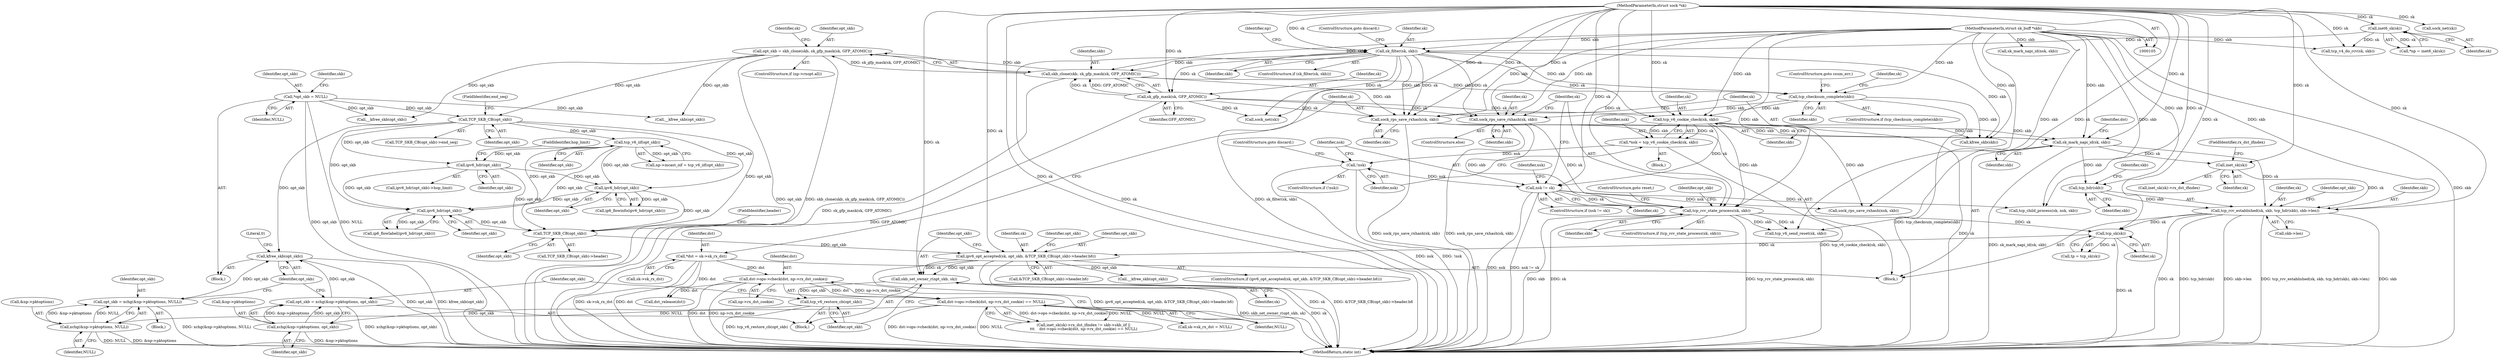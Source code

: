 digraph "1_linux_ac6e780070e30e4c35bd395acfe9191e6268bdd3_0@API" {
"1000432" [label="(Call,kfree_skb(opt_skb))"];
"1000298" [label="(Call,TCP_SKB_CB(opt_skb))"];
"1000116" [label="(Call,*opt_skb = NULL)"];
"1000141" [label="(Call,opt_skb = skb_clone(skb, sk_gfp_mask(sk, GFP_ATOMIC)))"];
"1000143" [label="(Call,skb_clone(skb, sk_gfp_mask(sk, GFP_ATOMIC)))"];
"1000131" [label="(Call,sk_filter(sk, skb))"];
"1000112" [label="(Call,inet6_sk(sk))"];
"1000106" [label="(MethodParameterIn,struct sock *sk)"];
"1000107" [label="(MethodParameterIn,struct sk_buff *skb)"];
"1000145" [label="(Call,sk_gfp_mask(sk, GFP_ATOMIC))"];
"1000424" [label="(Call,opt_skb = xchg(&np->pktoptions, NULL))"];
"1000426" [label="(Call,xchg(&np->pktoptions, NULL))"];
"1000180" [label="(Call,dst->ops->check(dst, np->rx_dst_cookie) == NULL)"];
"1000181" [label="(Call,dst->ops->check(dst, np->rx_dst_cookie))"];
"1000156" [label="(Call,*dst = sk->sk_rx_dst)"];
"1000412" [label="(Call,opt_skb = xchg(&np->pktoptions, opt_skb))"];
"1000414" [label="(Call,xchg(&np->pktoptions, opt_skb))"];
"1000410" [label="(Call,tcp_v6_restore_cb(opt_skb))"];
"1000407" [label="(Call,skb_set_owner_r(opt_skb, sk))"];
"1000396" [label="(Call,ipv6_opt_accepted(sk, opt_skb, &TCP_SKB_CB(opt_skb)->header.h6))"];
"1000292" [label="(Call,tcp_sk(sk))"];
"1000257" [label="(Call,tcp_rcv_state_process(sk, skb))"];
"1000253" [label="(Call,sock_rps_save_rxhash(sk, skb))"];
"1000209" [label="(Call,tcp_checksum_complete(skb))"];
"1000230" [label="(Call,nsk != sk)"];
"1000226" [label="(Call,!nsk)"];
"1000220" [label="(Call,*nsk = tcp_v6_cookie_check(sk, skb))"];
"1000222" [label="(Call,tcp_v6_cookie_check(sk, skb))"];
"1000195" [label="(Call,tcp_rcv_established(sk, skb, tcp_hdr(skb), skb->len))"];
"1000164" [label="(Call,sk_mark_napi_id(sk, skb))"];
"1000161" [label="(Call,sock_rps_save_rxhash(sk, skb))"];
"1000174" [label="(Call,inet_sk(sk))"];
"1000198" [label="(Call,tcp_hdr(skb))"];
"1000402" [label="(Call,TCP_SKB_CB(opt_skb))"];
"1000382" [label="(Call,ipv6_hdr(opt_skb))"];
"1000335" [label="(Call,tcp_v6_iif(opt_skb))"];
"1000358" [label="(Call,ipv6_hdr(opt_skb))"];
"1000393" [label="(Call,ipv6_hdr(opt_skb))"];
"1000396" [label="(Call,ipv6_opt_accepted(sk, opt_skb, &TCP_SKB_CB(opt_skb)->header.h6))"];
"1000404" [label="(FieldIdentifier,header)"];
"1000281" [label="(Call,sock_net(sk))"];
"1000175" [label="(Identifier,sk)"];
"1000381" [label="(Call,ip6_flowinfo(ipv6_hdr(opt_skb)))"];
"1000195" [label="(Call,tcp_rcv_established(sk, skb, tcp_hdr(skb), skb->len))"];
"1000228" [label="(ControlStructure,goto discard;)"];
"1000180" [label="(Call,dst->ops->check(dst, np->rx_dst_cookie) == NULL)"];
"1000142" [label="(Identifier,opt_skb)"];
"1000409" [label="(Identifier,sk)"];
"1000235" [label="(Identifier,nsk)"];
"1000267" [label="(Call,tcp_v6_send_reset(sk, skb))"];
"1000300" [label="(FieldIdentifier,end_seq)"];
"1000422" [label="(Call,__kfree_skb(opt_skb))"];
"1000258" [label="(Identifier,sk)"];
"1000411" [label="(Identifier,opt_skb)"];
"1000257" [label="(Call,tcp_rcv_state_process(sk, skb))"];
"1000106" [label="(MethodParameterIn,struct sock *sk)"];
"1000331" [label="(Call,np->mcast_oif = tcp_v6_iif(opt_skb))"];
"1000112" [label="(Call,inet6_sk(sk))"];
"1000198" [label="(Call,tcp_hdr(skb))"];
"1000297" [label="(Call,TCP_SKB_CB(opt_skb)->end_seq)"];
"1000394" [label="(Identifier,opt_skb)"];
"1000413" [label="(Identifier,opt_skb)"];
"1000145" [label="(Call,sk_gfp_mask(sk, GFP_ATOMIC))"];
"1000427" [label="(Call,&np->pktoptions)"];
"1000241" [label="(Call,tcp_child_process(sk, nsk, skb))"];
"1000393" [label="(Call,ipv6_hdr(opt_skb))"];
"1000392" [label="(Call,ip6_flowlabel(ipv6_hdr(opt_skb)))"];
"1000166" [label="(Identifier,skb)"];
"1000335" [label="(Call,tcp_v6_iif(opt_skb))"];
"1000181" [label="(Call,dst->ops->check(dst, np->rx_dst_cookie))"];
"1000182" [label="(Identifier,dst)"];
"1000210" [label="(Identifier,skb)"];
"1000424" [label="(Call,opt_skb = xchg(&np->pktoptions, NULL))"];
"1000226" [label="(Call,!nsk)"];
"1000259" [label="(Identifier,skb)"];
"1000141" [label="(Call,opt_skb = skb_clone(skb, sk_gfp_mask(sk, GFP_ATOMIC)))"];
"1000162" [label="(Identifier,sk)"];
"1000183" [label="(Call,np->rx_dst_cookie)"];
"1000156" [label="(Call,*dst = sk->sk_rx_dst)"];
"1000108" [label="(Block,)"];
"1000408" [label="(Identifier,opt_skb)"];
"1000163" [label="(Identifier,skb)"];
"1000118" [label="(Identifier,NULL)"];
"1000135" [label="(ControlStructure,if (np->rxopt.all))"];
"1000176" [label="(FieldIdentifier,rx_dst_ifindex)"];
"1000147" [label="(Identifier,GFP_ATOMIC)"];
"1000232" [label="(Identifier,sk)"];
"1000209" [label="(Call,tcp_checksum_complete(skb))"];
"1000275" [label="(Call,kfree_skb(skb))"];
"1000222" [label="(Call,tcp_v6_cookie_check(sk, skb))"];
"1000415" [label="(Call,&np->pktoptions)"];
"1000260" [label="(ControlStructure,goto reset;)"];
"1000229" [label="(ControlStructure,if (nsk != sk))"];
"1000252" [label="(ControlStructure,else)"];
"1000134" [label="(ControlStructure,goto discard;)"];
"1000298" [label="(Call,TCP_SKB_CB(opt_skb))"];
"1000220" [label="(Call,*nsk = tcp_v6_cookie_check(sk, skb))"];
"1000431" [label="(Identifier,NULL)"];
"1000199" [label="(Identifier,skb)"];
"1000132" [label="(Identifier,sk)"];
"1000158" [label="(Call,sk->sk_rx_dst)"];
"1000116" [label="(Call,*opt_skb = NULL)"];
"1000204" [label="(Identifier,opt_skb)"];
"1000285" [label="(Call,sock_net(sk))"];
"1000234" [label="(Call,sock_rps_save_rxhash(nsk, skb))"];
"1000171" [label="(Call,inet_sk(sk)->rx_dst_ifindex != skb->skb_iif ||\n\t\t\t    dst->ops->check(dst, np->rx_dst_cookie) == NULL)"];
"1000256" [label="(ControlStructure,if (tcp_rcv_state_process(sk, skb)))"];
"1000188" [label="(Call,dst_release(dst))"];
"1000293" [label="(Identifier,sk)"];
"1000255" [label="(Identifier,skb)"];
"1000143" [label="(Call,skb_clone(skb, sk_gfp_mask(sk, GFP_ATOMIC)))"];
"1000432" [label="(Call,kfree_skb(opt_skb))"];
"1000262" [label="(Identifier,opt_skb)"];
"1000426" [label="(Call,xchg(&np->pktoptions, NULL))"];
"1000336" [label="(Identifier,opt_skb)"];
"1000154" [label="(Block,)"];
"1000117" [label="(Identifier,opt_skb)"];
"1000138" [label="(Identifier,np)"];
"1000237" [label="(Call,sk_mark_napi_id(nsk, skb))"];
"1000110" [label="(Call,*np = inet6_sk(sk))"];
"1000412" [label="(Call,opt_skb = xchg(&np->pktoptions, opt_skb))"];
"1000173" [label="(Call,inet_sk(sk)->rx_dst_ifindex)"];
"1000253" [label="(Call,sock_rps_save_rxhash(sk, skb))"];
"1000395" [label="(ControlStructure,if (ipv6_opt_accepted(sk, opt_skb, &TCP_SKB_CB(opt_skb)->header.h6)))"];
"1000223" [label="(Identifier,sk)"];
"1000151" [label="(Identifier,sk)"];
"1000113" [label="(Identifier,sk)"];
"1000421" [label="(Block,)"];
"1000164" [label="(Call,sk_mark_napi_id(sk, skb))"];
"1000254" [label="(Identifier,sk)"];
"1000397" [label="(Identifier,sk)"];
"1000383" [label="(Identifier,opt_skb)"];
"1000357" [label="(Call,ipv6_hdr(opt_skb)->hop_limit)"];
"1000165" [label="(Identifier,sk)"];
"1000382" [label="(Call,ipv6_hdr(opt_skb))"];
"1000107" [label="(MethodParameterIn,struct sk_buff *skb)"];
"1000211" [label="(ControlStructure,goto csum_err;)"];
"1000425" [label="(Identifier,opt_skb)"];
"1000407" [label="(Call,skb_set_owner_r(opt_skb, sk))"];
"1000197" [label="(Identifier,skb)"];
"1000122" [label="(Identifier,skb)"];
"1000414" [label="(Call,xchg(&np->pktoptions, opt_skb))"];
"1000433" [label="(Identifier,opt_skb)"];
"1000196" [label="(Identifier,sk)"];
"1000225" [label="(ControlStructure,if (!nsk))"];
"1000231" [label="(Identifier,nsk)"];
"1000248" [label="(Call,__kfree_skb(opt_skb))"];
"1000360" [label="(FieldIdentifier,hop_limit)"];
"1000127" [label="(Call,tcp_v4_do_rcv(sk, skb))"];
"1000403" [label="(Identifier,opt_skb)"];
"1000146" [label="(Identifier,sk)"];
"1000299" [label="(Identifier,opt_skb)"];
"1000190" [label="(Call,sk->sk_rx_dst = NULL)"];
"1000399" [label="(Call,&TCP_SKB_CB(opt_skb)->header.h6)"];
"1000144" [label="(Identifier,skb)"];
"1000157" [label="(Identifier,dst)"];
"1000200" [label="(Call,skb->len)"];
"1000168" [label="(Identifier,dst)"];
"1000273" [label="(Call,__kfree_skb(opt_skb))"];
"1000227" [label="(Identifier,nsk)"];
"1000436" [label="(MethodReturn,static int)"];
"1000186" [label="(Identifier,NULL)"];
"1000161" [label="(Call,sock_rps_save_rxhash(sk, skb))"];
"1000359" [label="(Identifier,opt_skb)"];
"1000174" [label="(Call,inet_sk(sk))"];
"1000406" [label="(Block,)"];
"1000131" [label="(Call,sk_filter(sk, skb))"];
"1000290" [label="(Call,tp = tcp_sk(sk))"];
"1000133" [label="(Identifier,skb)"];
"1000230" [label="(Call,nsk != sk)"];
"1000221" [label="(Identifier,nsk)"];
"1000401" [label="(Call,TCP_SKB_CB(opt_skb)->header)"];
"1000423" [label="(Identifier,opt_skb)"];
"1000292" [label="(Call,tcp_sk(sk))"];
"1000398" [label="(Identifier,opt_skb)"];
"1000201" [label="(Identifier,skb)"];
"1000419" [label="(Identifier,opt_skb)"];
"1000224" [label="(Identifier,skb)"];
"1000410" [label="(Call,tcp_v6_restore_cb(opt_skb))"];
"1000130" [label="(ControlStructure,if (sk_filter(sk, skb)))"];
"1000402" [label="(Call,TCP_SKB_CB(opt_skb))"];
"1000208" [label="(ControlStructure,if (tcp_checksum_complete(skb)))"];
"1000435" [label="(Literal,0)"];
"1000218" [label="(Block,)"];
"1000358" [label="(Call,ipv6_hdr(opt_skb))"];
"1000215" [label="(Identifier,sk)"];
"1000432" -> "1000108"  [label="AST: "];
"1000432" -> "1000433"  [label="CFG: "];
"1000433" -> "1000432"  [label="AST: "];
"1000435" -> "1000432"  [label="CFG: "];
"1000432" -> "1000436"  [label="DDG: kfree_skb(opt_skb)"];
"1000432" -> "1000436"  [label="DDG: opt_skb"];
"1000298" -> "1000432"  [label="DDG: opt_skb"];
"1000424" -> "1000432"  [label="DDG: opt_skb"];
"1000412" -> "1000432"  [label="DDG: opt_skb"];
"1000298" -> "1000297"  [label="AST: "];
"1000298" -> "1000299"  [label="CFG: "];
"1000299" -> "1000298"  [label="AST: "];
"1000300" -> "1000298"  [label="CFG: "];
"1000116" -> "1000298"  [label="DDG: opt_skb"];
"1000141" -> "1000298"  [label="DDG: opt_skb"];
"1000298" -> "1000335"  [label="DDG: opt_skb"];
"1000298" -> "1000358"  [label="DDG: opt_skb"];
"1000298" -> "1000382"  [label="DDG: opt_skb"];
"1000298" -> "1000393"  [label="DDG: opt_skb"];
"1000298" -> "1000402"  [label="DDG: opt_skb"];
"1000116" -> "1000108"  [label="AST: "];
"1000116" -> "1000118"  [label="CFG: "];
"1000117" -> "1000116"  [label="AST: "];
"1000118" -> "1000116"  [label="AST: "];
"1000122" -> "1000116"  [label="CFG: "];
"1000116" -> "1000436"  [label="DDG: opt_skb"];
"1000116" -> "1000436"  [label="DDG: NULL"];
"1000116" -> "1000248"  [label="DDG: opt_skb"];
"1000116" -> "1000273"  [label="DDG: opt_skb"];
"1000141" -> "1000135"  [label="AST: "];
"1000141" -> "1000143"  [label="CFG: "];
"1000142" -> "1000141"  [label="AST: "];
"1000143" -> "1000141"  [label="AST: "];
"1000151" -> "1000141"  [label="CFG: "];
"1000141" -> "1000436"  [label="DDG: opt_skb"];
"1000141" -> "1000436"  [label="DDG: skb_clone(skb, sk_gfp_mask(sk, GFP_ATOMIC))"];
"1000143" -> "1000141"  [label="DDG: skb"];
"1000143" -> "1000141"  [label="DDG: sk_gfp_mask(sk, GFP_ATOMIC)"];
"1000141" -> "1000248"  [label="DDG: opt_skb"];
"1000141" -> "1000273"  [label="DDG: opt_skb"];
"1000143" -> "1000145"  [label="CFG: "];
"1000144" -> "1000143"  [label="AST: "];
"1000145" -> "1000143"  [label="AST: "];
"1000143" -> "1000436"  [label="DDG: sk_gfp_mask(sk, GFP_ATOMIC)"];
"1000131" -> "1000143"  [label="DDG: skb"];
"1000107" -> "1000143"  [label="DDG: skb"];
"1000145" -> "1000143"  [label="DDG: sk"];
"1000145" -> "1000143"  [label="DDG: GFP_ATOMIC"];
"1000143" -> "1000161"  [label="DDG: skb"];
"1000143" -> "1000209"  [label="DDG: skb"];
"1000131" -> "1000130"  [label="AST: "];
"1000131" -> "1000133"  [label="CFG: "];
"1000132" -> "1000131"  [label="AST: "];
"1000133" -> "1000131"  [label="AST: "];
"1000134" -> "1000131"  [label="CFG: "];
"1000138" -> "1000131"  [label="CFG: "];
"1000131" -> "1000436"  [label="DDG: sk"];
"1000131" -> "1000436"  [label="DDG: sk_filter(sk, skb)"];
"1000112" -> "1000131"  [label="DDG: sk"];
"1000106" -> "1000131"  [label="DDG: sk"];
"1000107" -> "1000131"  [label="DDG: skb"];
"1000131" -> "1000145"  [label="DDG: sk"];
"1000131" -> "1000161"  [label="DDG: sk"];
"1000131" -> "1000161"  [label="DDG: skb"];
"1000131" -> "1000209"  [label="DDG: skb"];
"1000131" -> "1000222"  [label="DDG: sk"];
"1000131" -> "1000253"  [label="DDG: sk"];
"1000131" -> "1000275"  [label="DDG: skb"];
"1000131" -> "1000281"  [label="DDG: sk"];
"1000112" -> "1000110"  [label="AST: "];
"1000112" -> "1000113"  [label="CFG: "];
"1000113" -> "1000112"  [label="AST: "];
"1000110" -> "1000112"  [label="CFG: "];
"1000112" -> "1000110"  [label="DDG: sk"];
"1000106" -> "1000112"  [label="DDG: sk"];
"1000112" -> "1000127"  [label="DDG: sk"];
"1000106" -> "1000105"  [label="AST: "];
"1000106" -> "1000436"  [label="DDG: sk"];
"1000106" -> "1000127"  [label="DDG: sk"];
"1000106" -> "1000145"  [label="DDG: sk"];
"1000106" -> "1000161"  [label="DDG: sk"];
"1000106" -> "1000164"  [label="DDG: sk"];
"1000106" -> "1000174"  [label="DDG: sk"];
"1000106" -> "1000195"  [label="DDG: sk"];
"1000106" -> "1000222"  [label="DDG: sk"];
"1000106" -> "1000230"  [label="DDG: sk"];
"1000106" -> "1000241"  [label="DDG: sk"];
"1000106" -> "1000253"  [label="DDG: sk"];
"1000106" -> "1000257"  [label="DDG: sk"];
"1000106" -> "1000267"  [label="DDG: sk"];
"1000106" -> "1000281"  [label="DDG: sk"];
"1000106" -> "1000285"  [label="DDG: sk"];
"1000106" -> "1000292"  [label="DDG: sk"];
"1000106" -> "1000396"  [label="DDG: sk"];
"1000106" -> "1000407"  [label="DDG: sk"];
"1000107" -> "1000105"  [label="AST: "];
"1000107" -> "1000436"  [label="DDG: skb"];
"1000107" -> "1000127"  [label="DDG: skb"];
"1000107" -> "1000161"  [label="DDG: skb"];
"1000107" -> "1000164"  [label="DDG: skb"];
"1000107" -> "1000195"  [label="DDG: skb"];
"1000107" -> "1000198"  [label="DDG: skb"];
"1000107" -> "1000209"  [label="DDG: skb"];
"1000107" -> "1000222"  [label="DDG: skb"];
"1000107" -> "1000234"  [label="DDG: skb"];
"1000107" -> "1000237"  [label="DDG: skb"];
"1000107" -> "1000241"  [label="DDG: skb"];
"1000107" -> "1000253"  [label="DDG: skb"];
"1000107" -> "1000257"  [label="DDG: skb"];
"1000107" -> "1000267"  [label="DDG: skb"];
"1000107" -> "1000275"  [label="DDG: skb"];
"1000145" -> "1000147"  [label="CFG: "];
"1000146" -> "1000145"  [label="AST: "];
"1000147" -> "1000145"  [label="AST: "];
"1000145" -> "1000436"  [label="DDG: GFP_ATOMIC"];
"1000145" -> "1000161"  [label="DDG: sk"];
"1000145" -> "1000222"  [label="DDG: sk"];
"1000145" -> "1000253"  [label="DDG: sk"];
"1000145" -> "1000281"  [label="DDG: sk"];
"1000424" -> "1000421"  [label="AST: "];
"1000424" -> "1000426"  [label="CFG: "];
"1000425" -> "1000424"  [label="AST: "];
"1000426" -> "1000424"  [label="AST: "];
"1000433" -> "1000424"  [label="CFG: "];
"1000424" -> "1000436"  [label="DDG: xchg(&np->pktoptions, NULL)"];
"1000426" -> "1000424"  [label="DDG: &np->pktoptions"];
"1000426" -> "1000424"  [label="DDG: NULL"];
"1000426" -> "1000431"  [label="CFG: "];
"1000427" -> "1000426"  [label="AST: "];
"1000431" -> "1000426"  [label="AST: "];
"1000426" -> "1000436"  [label="DDG: &np->pktoptions"];
"1000426" -> "1000436"  [label="DDG: NULL"];
"1000180" -> "1000426"  [label="DDG: NULL"];
"1000180" -> "1000171"  [label="AST: "];
"1000180" -> "1000186"  [label="CFG: "];
"1000181" -> "1000180"  [label="AST: "];
"1000186" -> "1000180"  [label="AST: "];
"1000171" -> "1000180"  [label="CFG: "];
"1000180" -> "1000436"  [label="DDG: NULL"];
"1000180" -> "1000436"  [label="DDG: dst->ops->check(dst, np->rx_dst_cookie)"];
"1000180" -> "1000171"  [label="DDG: dst->ops->check(dst, np->rx_dst_cookie)"];
"1000180" -> "1000171"  [label="DDG: NULL"];
"1000181" -> "1000180"  [label="DDG: dst"];
"1000181" -> "1000180"  [label="DDG: np->rx_dst_cookie"];
"1000180" -> "1000190"  [label="DDG: NULL"];
"1000181" -> "1000183"  [label="CFG: "];
"1000182" -> "1000181"  [label="AST: "];
"1000183" -> "1000181"  [label="AST: "];
"1000186" -> "1000181"  [label="CFG: "];
"1000181" -> "1000436"  [label="DDG: dst"];
"1000181" -> "1000436"  [label="DDG: np->rx_dst_cookie"];
"1000156" -> "1000181"  [label="DDG: dst"];
"1000181" -> "1000188"  [label="DDG: dst"];
"1000156" -> "1000154"  [label="AST: "];
"1000156" -> "1000158"  [label="CFG: "];
"1000157" -> "1000156"  [label="AST: "];
"1000158" -> "1000156"  [label="AST: "];
"1000162" -> "1000156"  [label="CFG: "];
"1000156" -> "1000436"  [label="DDG: dst"];
"1000156" -> "1000436"  [label="DDG: sk->sk_rx_dst"];
"1000156" -> "1000188"  [label="DDG: dst"];
"1000412" -> "1000406"  [label="AST: "];
"1000412" -> "1000414"  [label="CFG: "];
"1000413" -> "1000412"  [label="AST: "];
"1000414" -> "1000412"  [label="AST: "];
"1000433" -> "1000412"  [label="CFG: "];
"1000412" -> "1000436"  [label="DDG: xchg(&np->pktoptions, opt_skb)"];
"1000414" -> "1000412"  [label="DDG: &np->pktoptions"];
"1000414" -> "1000412"  [label="DDG: opt_skb"];
"1000414" -> "1000419"  [label="CFG: "];
"1000415" -> "1000414"  [label="AST: "];
"1000419" -> "1000414"  [label="AST: "];
"1000414" -> "1000436"  [label="DDG: &np->pktoptions"];
"1000410" -> "1000414"  [label="DDG: opt_skb"];
"1000410" -> "1000406"  [label="AST: "];
"1000410" -> "1000411"  [label="CFG: "];
"1000411" -> "1000410"  [label="AST: "];
"1000413" -> "1000410"  [label="CFG: "];
"1000410" -> "1000436"  [label="DDG: tcp_v6_restore_cb(opt_skb)"];
"1000407" -> "1000410"  [label="DDG: opt_skb"];
"1000407" -> "1000406"  [label="AST: "];
"1000407" -> "1000409"  [label="CFG: "];
"1000408" -> "1000407"  [label="AST: "];
"1000409" -> "1000407"  [label="AST: "];
"1000411" -> "1000407"  [label="CFG: "];
"1000407" -> "1000436"  [label="DDG: sk"];
"1000407" -> "1000436"  [label="DDG: skb_set_owner_r(opt_skb, sk)"];
"1000396" -> "1000407"  [label="DDG: opt_skb"];
"1000396" -> "1000407"  [label="DDG: sk"];
"1000396" -> "1000395"  [label="AST: "];
"1000396" -> "1000399"  [label="CFG: "];
"1000397" -> "1000396"  [label="AST: "];
"1000398" -> "1000396"  [label="AST: "];
"1000399" -> "1000396"  [label="AST: "];
"1000408" -> "1000396"  [label="CFG: "];
"1000423" -> "1000396"  [label="CFG: "];
"1000396" -> "1000436"  [label="DDG: ipv6_opt_accepted(sk, opt_skb, &TCP_SKB_CB(opt_skb)->header.h6)"];
"1000396" -> "1000436"  [label="DDG: sk"];
"1000396" -> "1000436"  [label="DDG: &TCP_SKB_CB(opt_skb)->header.h6"];
"1000292" -> "1000396"  [label="DDG: sk"];
"1000402" -> "1000396"  [label="DDG: opt_skb"];
"1000396" -> "1000422"  [label="DDG: opt_skb"];
"1000292" -> "1000290"  [label="AST: "];
"1000292" -> "1000293"  [label="CFG: "];
"1000293" -> "1000292"  [label="AST: "];
"1000290" -> "1000292"  [label="CFG: "];
"1000292" -> "1000436"  [label="DDG: sk"];
"1000292" -> "1000290"  [label="DDG: sk"];
"1000257" -> "1000292"  [label="DDG: sk"];
"1000195" -> "1000292"  [label="DDG: sk"];
"1000257" -> "1000256"  [label="AST: "];
"1000257" -> "1000259"  [label="CFG: "];
"1000258" -> "1000257"  [label="AST: "];
"1000259" -> "1000257"  [label="AST: "];
"1000260" -> "1000257"  [label="CFG: "];
"1000262" -> "1000257"  [label="CFG: "];
"1000257" -> "1000436"  [label="DDG: skb"];
"1000257" -> "1000436"  [label="DDG: sk"];
"1000257" -> "1000436"  [label="DDG: tcp_rcv_state_process(sk, skb)"];
"1000253" -> "1000257"  [label="DDG: sk"];
"1000253" -> "1000257"  [label="DDG: skb"];
"1000230" -> "1000257"  [label="DDG: sk"];
"1000222" -> "1000257"  [label="DDG: skb"];
"1000257" -> "1000267"  [label="DDG: sk"];
"1000257" -> "1000267"  [label="DDG: skb"];
"1000253" -> "1000252"  [label="AST: "];
"1000253" -> "1000255"  [label="CFG: "];
"1000254" -> "1000253"  [label="AST: "];
"1000255" -> "1000253"  [label="AST: "];
"1000258" -> "1000253"  [label="CFG: "];
"1000253" -> "1000436"  [label="DDG: sock_rps_save_rxhash(sk, skb)"];
"1000209" -> "1000253"  [label="DDG: skb"];
"1000209" -> "1000208"  [label="AST: "];
"1000209" -> "1000210"  [label="CFG: "];
"1000210" -> "1000209"  [label="AST: "];
"1000211" -> "1000209"  [label="CFG: "];
"1000215" -> "1000209"  [label="CFG: "];
"1000209" -> "1000436"  [label="DDG: tcp_checksum_complete(skb)"];
"1000209" -> "1000222"  [label="DDG: skb"];
"1000209" -> "1000275"  [label="DDG: skb"];
"1000230" -> "1000229"  [label="AST: "];
"1000230" -> "1000232"  [label="CFG: "];
"1000231" -> "1000230"  [label="AST: "];
"1000232" -> "1000230"  [label="AST: "];
"1000235" -> "1000230"  [label="CFG: "];
"1000258" -> "1000230"  [label="CFG: "];
"1000230" -> "1000436"  [label="DDG: nsk"];
"1000230" -> "1000436"  [label="DDG: nsk != sk"];
"1000226" -> "1000230"  [label="DDG: nsk"];
"1000222" -> "1000230"  [label="DDG: sk"];
"1000230" -> "1000234"  [label="DDG: nsk"];
"1000230" -> "1000241"  [label="DDG: sk"];
"1000226" -> "1000225"  [label="AST: "];
"1000226" -> "1000227"  [label="CFG: "];
"1000227" -> "1000226"  [label="AST: "];
"1000228" -> "1000226"  [label="CFG: "];
"1000231" -> "1000226"  [label="CFG: "];
"1000226" -> "1000436"  [label="DDG: nsk"];
"1000226" -> "1000436"  [label="DDG: !nsk"];
"1000220" -> "1000226"  [label="DDG: nsk"];
"1000220" -> "1000218"  [label="AST: "];
"1000220" -> "1000222"  [label="CFG: "];
"1000221" -> "1000220"  [label="AST: "];
"1000222" -> "1000220"  [label="AST: "];
"1000227" -> "1000220"  [label="CFG: "];
"1000220" -> "1000436"  [label="DDG: tcp_v6_cookie_check(sk, skb)"];
"1000222" -> "1000220"  [label="DDG: sk"];
"1000222" -> "1000220"  [label="DDG: skb"];
"1000222" -> "1000224"  [label="CFG: "];
"1000223" -> "1000222"  [label="AST: "];
"1000224" -> "1000222"  [label="AST: "];
"1000222" -> "1000436"  [label="DDG: sk"];
"1000222" -> "1000234"  [label="DDG: skb"];
"1000222" -> "1000275"  [label="DDG: skb"];
"1000195" -> "1000154"  [label="AST: "];
"1000195" -> "1000200"  [label="CFG: "];
"1000196" -> "1000195"  [label="AST: "];
"1000197" -> "1000195"  [label="AST: "];
"1000198" -> "1000195"  [label="AST: "];
"1000200" -> "1000195"  [label="AST: "];
"1000204" -> "1000195"  [label="CFG: "];
"1000195" -> "1000436"  [label="DDG: skb->len"];
"1000195" -> "1000436"  [label="DDG: tcp_rcv_established(sk, skb, tcp_hdr(skb), skb->len)"];
"1000195" -> "1000436"  [label="DDG: skb"];
"1000195" -> "1000436"  [label="DDG: sk"];
"1000195" -> "1000436"  [label="DDG: tcp_hdr(skb)"];
"1000164" -> "1000195"  [label="DDG: sk"];
"1000174" -> "1000195"  [label="DDG: sk"];
"1000198" -> "1000195"  [label="DDG: skb"];
"1000164" -> "1000154"  [label="AST: "];
"1000164" -> "1000166"  [label="CFG: "];
"1000165" -> "1000164"  [label="AST: "];
"1000166" -> "1000164"  [label="AST: "];
"1000168" -> "1000164"  [label="CFG: "];
"1000164" -> "1000436"  [label="DDG: sk_mark_napi_id(sk, skb)"];
"1000161" -> "1000164"  [label="DDG: sk"];
"1000161" -> "1000164"  [label="DDG: skb"];
"1000164" -> "1000174"  [label="DDG: sk"];
"1000164" -> "1000198"  [label="DDG: skb"];
"1000161" -> "1000154"  [label="AST: "];
"1000161" -> "1000163"  [label="CFG: "];
"1000162" -> "1000161"  [label="AST: "];
"1000163" -> "1000161"  [label="AST: "];
"1000165" -> "1000161"  [label="CFG: "];
"1000161" -> "1000436"  [label="DDG: sock_rps_save_rxhash(sk, skb)"];
"1000174" -> "1000173"  [label="AST: "];
"1000174" -> "1000175"  [label="CFG: "];
"1000175" -> "1000174"  [label="AST: "];
"1000176" -> "1000174"  [label="CFG: "];
"1000198" -> "1000199"  [label="CFG: "];
"1000199" -> "1000198"  [label="AST: "];
"1000201" -> "1000198"  [label="CFG: "];
"1000402" -> "1000401"  [label="AST: "];
"1000402" -> "1000403"  [label="CFG: "];
"1000403" -> "1000402"  [label="AST: "];
"1000404" -> "1000402"  [label="CFG: "];
"1000382" -> "1000402"  [label="DDG: opt_skb"];
"1000358" -> "1000402"  [label="DDG: opt_skb"];
"1000393" -> "1000402"  [label="DDG: opt_skb"];
"1000335" -> "1000402"  [label="DDG: opt_skb"];
"1000382" -> "1000381"  [label="AST: "];
"1000382" -> "1000383"  [label="CFG: "];
"1000383" -> "1000382"  [label="AST: "];
"1000381" -> "1000382"  [label="CFG: "];
"1000382" -> "1000381"  [label="DDG: opt_skb"];
"1000335" -> "1000382"  [label="DDG: opt_skb"];
"1000358" -> "1000382"  [label="DDG: opt_skb"];
"1000382" -> "1000393"  [label="DDG: opt_skb"];
"1000335" -> "1000331"  [label="AST: "];
"1000335" -> "1000336"  [label="CFG: "];
"1000336" -> "1000335"  [label="AST: "];
"1000331" -> "1000335"  [label="CFG: "];
"1000335" -> "1000331"  [label="DDG: opt_skb"];
"1000335" -> "1000358"  [label="DDG: opt_skb"];
"1000335" -> "1000393"  [label="DDG: opt_skb"];
"1000358" -> "1000357"  [label="AST: "];
"1000358" -> "1000359"  [label="CFG: "];
"1000359" -> "1000358"  [label="AST: "];
"1000360" -> "1000358"  [label="CFG: "];
"1000358" -> "1000393"  [label="DDG: opt_skb"];
"1000393" -> "1000392"  [label="AST: "];
"1000393" -> "1000394"  [label="CFG: "];
"1000394" -> "1000393"  [label="AST: "];
"1000392" -> "1000393"  [label="CFG: "];
"1000393" -> "1000392"  [label="DDG: opt_skb"];
}
